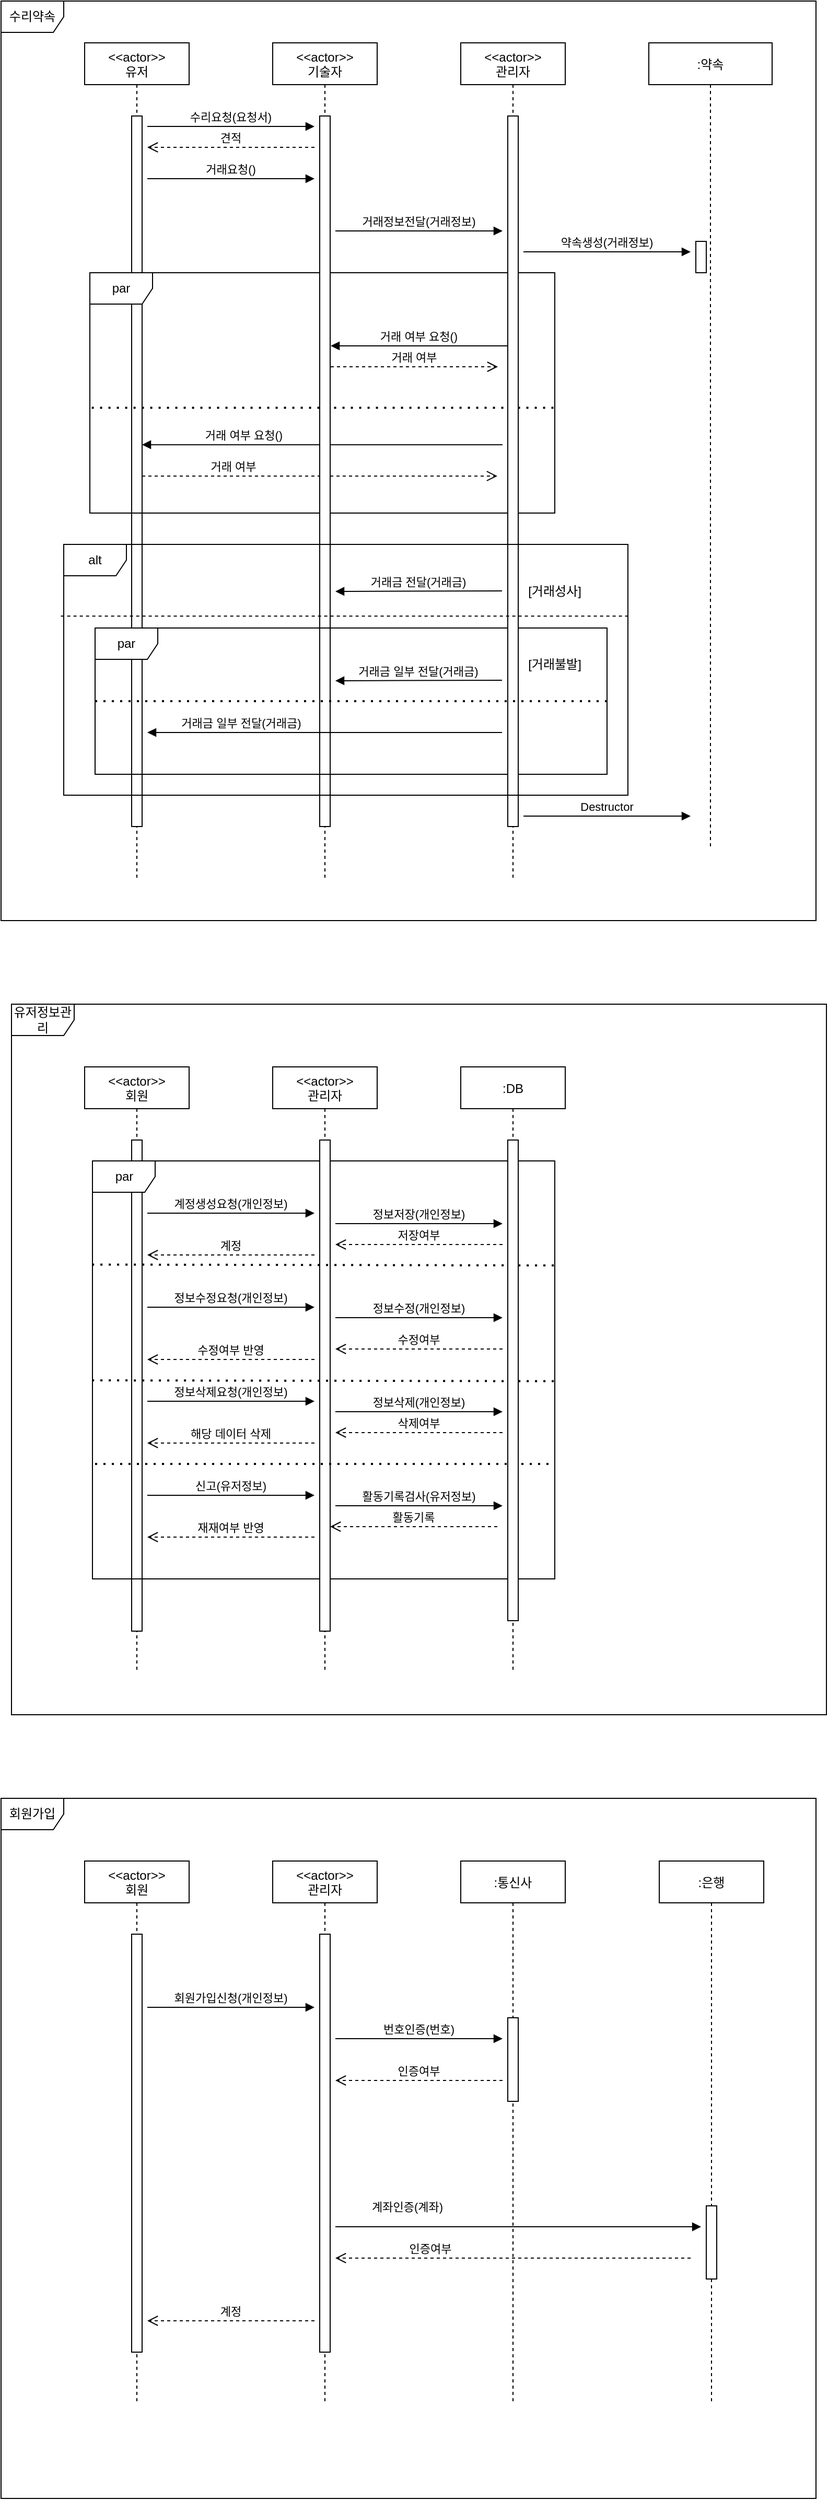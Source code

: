 <mxfile version="18.0.2" type="device"><diagram id="kgpKYQtTHZ0yAKxKKP6v" name="Page-1"><mxGraphModel dx="1421" dy="708" grid="1" gridSize="10" guides="1" tooltips="1" connect="1" arrows="1" fold="1" page="1" pageScale="1" pageWidth="850" pageHeight="1100" background="#FFFFFF" math="0" shadow="0"><root><mxCell id="0"/><mxCell id="1" parent="0"/><mxCell id="Zi-mt34cBFgiXNqnjZRn-52" value="유저정보관리" style="shape=umlFrame;whiteSpace=wrap;html=1;" parent="1" vertex="1"><mxGeometry x="50" y="1000" width="780" height="680" as="geometry"/></mxCell><mxCell id="Zi-mt34cBFgiXNqnjZRn-51" value="수리약속" style="shape=umlFrame;whiteSpace=wrap;html=1;" parent="1" vertex="1"><mxGeometry x="40" y="40" width="780" height="880" as="geometry"/></mxCell><mxCell id="3nuBFxr9cyL0pnOWT2aG-1" value="&lt;&lt;actor&gt;&gt;&#10;유저" style="shape=umlLifeline;perimeter=lifelinePerimeter;container=1;collapsible=0;recursiveResize=0;rounded=0;shadow=0;strokeWidth=1;size=40;" parent="1" vertex="1"><mxGeometry x="120" y="80" width="100" height="800" as="geometry"/></mxCell><mxCell id="3nuBFxr9cyL0pnOWT2aG-2" value="" style="points=[];perimeter=orthogonalPerimeter;rounded=0;shadow=0;strokeWidth=1;" parent="3nuBFxr9cyL0pnOWT2aG-1" vertex="1"><mxGeometry x="45" y="70" width="10" height="680" as="geometry"/></mxCell><mxCell id="Zi-mt34cBFgiXNqnjZRn-29" value="par" style="shape=umlFrame;whiteSpace=wrap;html=1;" parent="3nuBFxr9cyL0pnOWT2aG-1" vertex="1"><mxGeometry x="5" y="220" width="445" height="230" as="geometry"/></mxCell><mxCell id="Zi-mt34cBFgiXNqnjZRn-28" value="거래 여부" style="verticalAlign=bottom;endArrow=open;dashed=1;endSize=8;shadow=0;strokeWidth=1;" parent="3nuBFxr9cyL0pnOWT2aG-1" edge="1"><mxGeometry relative="1" as="geometry"><mxPoint x="395.5" y="310" as="targetPoint"/><mxPoint x="235.5" y="310" as="sourcePoint"/></mxGeometry></mxCell><mxCell id="Zi-mt34cBFgiXNqnjZRn-26" value="거래 여부 요청()" style="verticalAlign=bottom;endArrow=block;shadow=0;strokeWidth=1;" parent="3nuBFxr9cyL0pnOWT2aG-1" edge="1"><mxGeometry x="0.435" relative="1" as="geometry"><mxPoint x="400" y="384.58" as="sourcePoint"/><mxPoint x="55" y="384.58" as="targetPoint"/><mxPoint as="offset"/></mxGeometry></mxCell><mxCell id="Zi-mt34cBFgiXNqnjZRn-27" value="거래 여부" style="verticalAlign=bottom;endArrow=open;dashed=1;endSize=8;shadow=0;strokeWidth=1;" parent="3nuBFxr9cyL0pnOWT2aG-1" edge="1"><mxGeometry x="-0.485" relative="1" as="geometry"><mxPoint x="395" y="414.58" as="targetPoint"/><mxPoint x="55" y="414.58" as="sourcePoint"/><mxPoint as="offset"/></mxGeometry></mxCell><mxCell id="4WxoPCdXorMz3SDdaAFX-8" value="" style="endArrow=none;dashed=1;html=1;dashPattern=1 3;strokeWidth=2;rounded=0;exitX=0.004;exitY=0.562;exitDx=0;exitDy=0;exitPerimeter=0;entryX=1;entryY=0.562;entryDx=0;entryDy=0;entryPerimeter=0;" parent="3nuBFxr9cyL0pnOWT2aG-1" source="Zi-mt34cBFgiXNqnjZRn-29" target="Zi-mt34cBFgiXNqnjZRn-29" edge="1"><mxGeometry width="50" height="50" relative="1" as="geometry"><mxPoint x="220" y="320" as="sourcePoint"/><mxPoint x="270" y="270" as="targetPoint"/></mxGeometry></mxCell><mxCell id="3nuBFxr9cyL0pnOWT2aG-5" value="&lt;&lt;actor&gt;&gt;&#10;기술자" style="shape=umlLifeline;perimeter=lifelinePerimeter;container=1;collapsible=0;recursiveResize=0;rounded=0;shadow=0;strokeWidth=1;" parent="1" vertex="1"><mxGeometry x="300" y="80" width="100" height="800" as="geometry"/></mxCell><mxCell id="3nuBFxr9cyL0pnOWT2aG-6" value="" style="points=[];perimeter=orthogonalPerimeter;rounded=0;shadow=0;strokeWidth=1;" parent="3nuBFxr9cyL0pnOWT2aG-5" vertex="1"><mxGeometry x="45" y="70" width="10" height="680" as="geometry"/></mxCell><mxCell id="Zi-mt34cBFgiXNqnjZRn-42" value="par" style="shape=umlFrame;whiteSpace=wrap;html=1;" parent="3nuBFxr9cyL0pnOWT2aG-5" vertex="1"><mxGeometry x="-170" y="560" width="490" height="140" as="geometry"/></mxCell><mxCell id="Zi-mt34cBFgiXNqnjZRn-6" value="&lt;&lt;actor&gt;&gt;&#10;관리자" style="shape=umlLifeline;perimeter=lifelinePerimeter;container=1;collapsible=0;recursiveResize=0;rounded=0;shadow=0;strokeWidth=1;" parent="1" vertex="1"><mxGeometry x="480" y="80" width="100" height="800" as="geometry"/></mxCell><mxCell id="Zi-mt34cBFgiXNqnjZRn-7" value="" style="points=[];perimeter=orthogonalPerimeter;rounded=0;shadow=0;strokeWidth=1;" parent="Zi-mt34cBFgiXNqnjZRn-6" vertex="1"><mxGeometry x="45" y="70" width="10" height="680" as="geometry"/></mxCell><mxCell id="Zi-mt34cBFgiXNqnjZRn-36" value="[거래성사]" style="text;html=1;strokeColor=none;fillColor=none;align=center;verticalAlign=middle;whiteSpace=wrap;rounded=0;" parent="Zi-mt34cBFgiXNqnjZRn-6" vertex="1"><mxGeometry x="60" y="510" width="60" height="30" as="geometry"/></mxCell><mxCell id="Zi-mt34cBFgiXNqnjZRn-37" value="[거래불발]" style="text;html=1;strokeColor=none;fillColor=none;align=center;verticalAlign=middle;whiteSpace=wrap;rounded=0;" parent="Zi-mt34cBFgiXNqnjZRn-6" vertex="1"><mxGeometry x="60" y="580" width="60" height="30" as="geometry"/></mxCell><mxCell id="Zi-mt34cBFgiXNqnjZRn-39" value="거래금 전달(거래금)" style="verticalAlign=bottom;endArrow=block;shadow=0;strokeWidth=1;" parent="Zi-mt34cBFgiXNqnjZRn-6" edge="1"><mxGeometry relative="1" as="geometry"><mxPoint x="39.5" y="524.5" as="sourcePoint"/><mxPoint x="-120" y="525" as="targetPoint"/></mxGeometry></mxCell><mxCell id="4WxoPCdXorMz3SDdaAFX-9" value="" style="endArrow=none;dashed=1;html=1;rounded=0;exitX=-0.005;exitY=0.286;exitDx=0;exitDy=0;exitPerimeter=0;entryX=1.003;entryY=0.286;entryDx=0;entryDy=0;entryPerimeter=0;" parent="Zi-mt34cBFgiXNqnjZRn-6" edge="1"><mxGeometry width="50" height="50" relative="1" as="geometry"><mxPoint x="-382.7" y="548.64" as="sourcePoint"/><mxPoint x="161.62" y="548.64" as="targetPoint"/></mxGeometry></mxCell><mxCell id="Zi-mt34cBFgiXNqnjZRn-40" value="거래금 일부 전달(거래금)" style="verticalAlign=bottom;endArrow=block;shadow=0;strokeWidth=1;" parent="Zi-mt34cBFgiXNqnjZRn-6" edge="1"><mxGeometry relative="1" as="geometry"><mxPoint x="39.5" y="610" as="sourcePoint"/><mxPoint x="-120" y="610.5" as="targetPoint"/></mxGeometry></mxCell><mxCell id="FHtl1RlWXGLm3EjtKOJz-2" value="" style="endArrow=none;dashed=1;html=1;dashPattern=1 3;strokeWidth=2;rounded=0;exitX=0.004;exitY=0.562;exitDx=0;exitDy=0;exitPerimeter=0;" edge="1" parent="Zi-mt34cBFgiXNqnjZRn-6" target="Zi-mt34cBFgiXNqnjZRn-42"><mxGeometry width="50" height="50" relative="1" as="geometry"><mxPoint x="-350" y="630" as="sourcePoint"/><mxPoint x="93.22" y="630" as="targetPoint"/><Array as="points"><mxPoint x="140" y="630"/></Array></mxGeometry></mxCell><mxCell id="Zi-mt34cBFgiXNqnjZRn-8" value=":약속" style="shape=umlLifeline;perimeter=lifelinePerimeter;container=1;collapsible=0;recursiveResize=0;rounded=0;shadow=0;strokeWidth=1;" parent="1" vertex="1"><mxGeometry x="660" y="80" width="118" height="770" as="geometry"/></mxCell><mxCell id="Zi-mt34cBFgiXNqnjZRn-9" value="" style="points=[];perimeter=orthogonalPerimeter;rounded=0;shadow=0;strokeWidth=1;" parent="Zi-mt34cBFgiXNqnjZRn-8" vertex="1"><mxGeometry x="45" y="190" width="10" height="30" as="geometry"/></mxCell><mxCell id="Zi-mt34cBFgiXNqnjZRn-50" value="" style="shape=image;html=1;verticalAlign=top;verticalLabelPosition=bottom;labelBackgroundColor=#ffffff;imageAspect=0;aspect=fixed;image=https://cdn0.iconfinder.com/data/icons/elasto-online-store/26/00-ELASTOFONT-STORE-READY_close-128.png;" parent="Zi-mt34cBFgiXNqnjZRn-8" vertex="1"><mxGeometry x="34" y="750" width="50" height="50" as="geometry"/></mxCell><mxCell id="Zi-mt34cBFgiXNqnjZRn-19" value="거래요청()" style="verticalAlign=bottom;endArrow=block;entryX=0;entryY=0;shadow=0;strokeWidth=1;" parent="1" edge="1"><mxGeometry relative="1" as="geometry"><mxPoint x="180" y="210.0" as="sourcePoint"/><mxPoint x="340" y="210.0" as="targetPoint"/></mxGeometry></mxCell><mxCell id="Zi-mt34cBFgiXNqnjZRn-20" value="약속생성(거래정보)" style="verticalAlign=bottom;endArrow=block;entryX=0;entryY=0;shadow=0;strokeWidth=1;" parent="1" edge="1"><mxGeometry relative="1" as="geometry"><mxPoint x="540" y="280.0" as="sourcePoint"/><mxPoint x="700" y="280.0" as="targetPoint"/></mxGeometry></mxCell><mxCell id="Zi-mt34cBFgiXNqnjZRn-21" value="수리요청(요청서)" style="verticalAlign=bottom;endArrow=block;entryX=0;entryY=0;shadow=0;strokeWidth=1;" parent="1" edge="1"><mxGeometry relative="1" as="geometry"><mxPoint x="180" y="160" as="sourcePoint"/><mxPoint x="340" y="160.0" as="targetPoint"/></mxGeometry></mxCell><mxCell id="Zi-mt34cBFgiXNqnjZRn-22" value="견적" style="verticalAlign=bottom;endArrow=open;dashed=1;endSize=8;exitX=0;exitY=0.95;shadow=0;strokeWidth=1;" parent="1" edge="1"><mxGeometry relative="1" as="geometry"><mxPoint x="180" y="180" as="targetPoint"/><mxPoint x="340" y="180.0" as="sourcePoint"/></mxGeometry></mxCell><mxCell id="Zi-mt34cBFgiXNqnjZRn-25" value="거래 여부 요청()" style="verticalAlign=bottom;endArrow=block;entryX=0;entryY=0;shadow=0;strokeWidth=1;" parent="1" edge="1"><mxGeometry relative="1" as="geometry"><mxPoint x="525" y="370.0" as="sourcePoint"/><mxPoint x="355.5" y="370.0" as="targetPoint"/></mxGeometry></mxCell><mxCell id="Zi-mt34cBFgiXNqnjZRn-41" value="거래금 일부 전달(거래금)" style="verticalAlign=bottom;endArrow=block;shadow=0;strokeWidth=1;" parent="1" edge="1"><mxGeometry x="0.47" relative="1" as="geometry"><mxPoint x="519.5" y="740" as="sourcePoint"/><mxPoint x="180" y="740" as="targetPoint"/><mxPoint as="offset"/></mxGeometry></mxCell><mxCell id="Zi-mt34cBFgiXNqnjZRn-53" value="&lt;&lt;actor&gt;&gt;&#10;회원" style="shape=umlLifeline;perimeter=lifelinePerimeter;container=1;collapsible=0;recursiveResize=0;rounded=0;shadow=0;strokeWidth=1;size=40;" parent="1" vertex="1"><mxGeometry x="120" y="1060" width="100" height="580" as="geometry"/></mxCell><mxCell id="Zi-mt34cBFgiXNqnjZRn-54" value="" style="points=[];perimeter=orthogonalPerimeter;rounded=0;shadow=0;strokeWidth=1;" parent="Zi-mt34cBFgiXNqnjZRn-53" vertex="1"><mxGeometry x="45" y="70" width="10" height="470" as="geometry"/></mxCell><mxCell id="Zi-mt34cBFgiXNqnjZRn-65" value="&lt;&lt;actor&gt;&gt;&#10;관리자" style="shape=umlLifeline;perimeter=lifelinePerimeter;container=1;collapsible=0;recursiveResize=0;rounded=0;shadow=0;strokeWidth=1;" parent="1" vertex="1"><mxGeometry x="300" y="1060" width="100" height="580" as="geometry"/></mxCell><mxCell id="4WxoPCdXorMz3SDdaAFX-1" value="par" style="shape=umlFrame;whiteSpace=wrap;html=1;" parent="Zi-mt34cBFgiXNqnjZRn-65" vertex="1"><mxGeometry x="-172.5" y="90" width="442.5" height="400" as="geometry"/></mxCell><mxCell id="Zi-mt34cBFgiXNqnjZRn-66" value="" style="points=[];perimeter=orthogonalPerimeter;rounded=0;shadow=0;strokeWidth=1;" parent="Zi-mt34cBFgiXNqnjZRn-65" vertex="1"><mxGeometry x="45" y="70" width="10" height="470" as="geometry"/></mxCell><mxCell id="Zi-mt34cBFgiXNqnjZRn-91" value="계정" style="verticalAlign=bottom;endArrow=open;dashed=1;endSize=8;exitX=0;exitY=0.95;shadow=0;strokeWidth=1;" parent="Zi-mt34cBFgiXNqnjZRn-65" edge="1"><mxGeometry relative="1" as="geometry"><mxPoint x="-120" y="180" as="targetPoint"/><mxPoint x="40" y="180" as="sourcePoint"/></mxGeometry></mxCell><mxCell id="Zi-mt34cBFgiXNqnjZRn-113" value="정보삭제(개인정보)" style="verticalAlign=bottom;endArrow=block;entryX=0;entryY=0;shadow=0;strokeWidth=1;" parent="Zi-mt34cBFgiXNqnjZRn-65" edge="1"><mxGeometry relative="1" as="geometry"><mxPoint x="60" y="330" as="sourcePoint"/><mxPoint x="220" y="330" as="targetPoint"/></mxGeometry></mxCell><mxCell id="Zi-mt34cBFgiXNqnjZRn-114" value="삭제여부" style="verticalAlign=bottom;endArrow=open;dashed=1;endSize=8;exitX=0;exitY=0.95;shadow=0;strokeWidth=1;" parent="Zi-mt34cBFgiXNqnjZRn-65" edge="1"><mxGeometry relative="1" as="geometry"><mxPoint x="60" y="350" as="targetPoint"/><mxPoint x="220" y="350" as="sourcePoint"/></mxGeometry></mxCell><mxCell id="Zi-mt34cBFgiXNqnjZRn-117" value="활동기록검사(유저정보)" style="verticalAlign=bottom;endArrow=block;entryX=0;entryY=0;shadow=0;strokeWidth=1;" parent="Zi-mt34cBFgiXNqnjZRn-65" edge="1"><mxGeometry relative="1" as="geometry"><mxPoint x="60" y="420" as="sourcePoint"/><mxPoint x="220" y="420" as="targetPoint"/></mxGeometry></mxCell><mxCell id="Zi-mt34cBFgiXNqnjZRn-118" value="활동기록" style="verticalAlign=bottom;endArrow=open;dashed=1;endSize=8;exitX=0;exitY=0.95;shadow=0;strokeWidth=1;" parent="Zi-mt34cBFgiXNqnjZRn-65" edge="1"><mxGeometry relative="1" as="geometry"><mxPoint x="55" y="440" as="targetPoint"/><mxPoint x="215" y="440" as="sourcePoint"/></mxGeometry></mxCell><mxCell id="4WxoPCdXorMz3SDdaAFX-3" value="" style="endArrow=none;dashed=1;html=1;dashPattern=1 3;strokeWidth=2;rounded=0;exitX=-0.001;exitY=0.248;exitDx=0;exitDy=0;exitPerimeter=0;" parent="Zi-mt34cBFgiXNqnjZRn-65" source="4WxoPCdXorMz3SDdaAFX-1" edge="1"><mxGeometry width="50" height="50" relative="1" as="geometry"><mxPoint x="-40" y="280" as="sourcePoint"/><mxPoint x="270" y="190" as="targetPoint"/></mxGeometry></mxCell><mxCell id="4WxoPCdXorMz3SDdaAFX-6" value="" style="endArrow=none;dashed=1;html=1;dashPattern=1 3;strokeWidth=2;rounded=0;exitX=-0.001;exitY=0.248;exitDx=0;exitDy=0;exitPerimeter=0;" parent="Zi-mt34cBFgiXNqnjZRn-65" edge="1"><mxGeometry width="50" height="50" relative="1" as="geometry"><mxPoint x="-172.942" y="300" as="sourcePoint"/><mxPoint x="270" y="300.8" as="targetPoint"/></mxGeometry></mxCell><mxCell id="4WxoPCdXorMz3SDdaAFX-7" value="" style="endArrow=none;dashed=1;html=1;dashPattern=1 3;strokeWidth=2;rounded=0;" parent="Zi-mt34cBFgiXNqnjZRn-65" edge="1"><mxGeometry width="50" height="50" relative="1" as="geometry"><mxPoint x="-170" y="380" as="sourcePoint"/><mxPoint x="270" y="380" as="targetPoint"/></mxGeometry></mxCell><mxCell id="Zi-mt34cBFgiXNqnjZRn-80" value=":DB" style="shape=umlLifeline;perimeter=lifelinePerimeter;container=1;collapsible=0;recursiveResize=0;rounded=0;shadow=0;strokeWidth=1;" parent="1" vertex="1"><mxGeometry x="480" y="1060" width="100" height="580" as="geometry"/></mxCell><mxCell id="Zi-mt34cBFgiXNqnjZRn-81" value="" style="points=[];perimeter=orthogonalPerimeter;rounded=0;shadow=0;strokeWidth=1;" parent="Zi-mt34cBFgiXNqnjZRn-80" vertex="1"><mxGeometry x="45" y="70" width="10" height="460" as="geometry"/></mxCell><mxCell id="Zi-mt34cBFgiXNqnjZRn-88" value="계정생성요청(개인정보)" style="verticalAlign=bottom;endArrow=block;entryX=0;entryY=0;shadow=0;strokeWidth=1;" parent="1" edge="1"><mxGeometry relative="1" as="geometry"><mxPoint x="180" y="1200" as="sourcePoint"/><mxPoint x="340" y="1200" as="targetPoint"/></mxGeometry></mxCell><mxCell id="Zi-mt34cBFgiXNqnjZRn-94" value="정보저장(개인정보)" style="verticalAlign=bottom;endArrow=block;entryX=0;entryY=0;shadow=0;strokeWidth=1;" parent="1" edge="1"><mxGeometry relative="1" as="geometry"><mxPoint x="360" y="1210" as="sourcePoint"/><mxPoint x="520" y="1210" as="targetPoint"/></mxGeometry></mxCell><mxCell id="Zi-mt34cBFgiXNqnjZRn-97" value="정보수정요청(개인정보)" style="verticalAlign=bottom;endArrow=block;entryX=0;entryY=0;shadow=0;strokeWidth=1;" parent="1" edge="1"><mxGeometry relative="1" as="geometry"><mxPoint x="180" y="1290" as="sourcePoint"/><mxPoint x="340" y="1290" as="targetPoint"/></mxGeometry></mxCell><mxCell id="Zi-mt34cBFgiXNqnjZRn-99" value="정보수정(개인정보)" style="verticalAlign=bottom;endArrow=block;entryX=0;entryY=0;shadow=0;strokeWidth=1;" parent="1" edge="1"><mxGeometry relative="1" as="geometry"><mxPoint x="360" y="1300" as="sourcePoint"/><mxPoint x="520" y="1300" as="targetPoint"/></mxGeometry></mxCell><mxCell id="Zi-mt34cBFgiXNqnjZRn-110" value="수정여부 반영" style="verticalAlign=bottom;endArrow=open;dashed=1;endSize=8;exitX=0;exitY=0.95;shadow=0;strokeWidth=1;" parent="1" edge="1"><mxGeometry relative="1" as="geometry"><mxPoint x="180" y="1340" as="targetPoint"/><mxPoint x="340" y="1340" as="sourcePoint"/></mxGeometry></mxCell><mxCell id="Zi-mt34cBFgiXNqnjZRn-111" value="정보삭제요청(개인정보)" style="verticalAlign=bottom;endArrow=block;entryX=0;entryY=0;shadow=0;strokeWidth=1;" parent="1" edge="1"><mxGeometry relative="1" as="geometry"><mxPoint x="180" y="1380" as="sourcePoint"/><mxPoint x="340" y="1380" as="targetPoint"/></mxGeometry></mxCell><mxCell id="Zi-mt34cBFgiXNqnjZRn-115" value="해당 데이터 삭제" style="verticalAlign=bottom;endArrow=open;dashed=1;endSize=8;exitX=0;exitY=0.95;shadow=0;strokeWidth=1;" parent="1" edge="1"><mxGeometry relative="1" as="geometry"><mxPoint x="180" y="1420" as="targetPoint"/><mxPoint x="340" y="1420" as="sourcePoint"/></mxGeometry></mxCell><mxCell id="Zi-mt34cBFgiXNqnjZRn-116" value="신고(유저정보)" style="verticalAlign=bottom;endArrow=block;entryX=0;entryY=0;shadow=0;strokeWidth=1;" parent="1" edge="1"><mxGeometry relative="1" as="geometry"><mxPoint x="180" y="1470" as="sourcePoint"/><mxPoint x="340" y="1470" as="targetPoint"/></mxGeometry></mxCell><mxCell id="Zi-mt34cBFgiXNqnjZRn-120" value="저장여부" style="verticalAlign=bottom;endArrow=open;dashed=1;endSize=8;exitX=0;exitY=0.95;shadow=0;strokeWidth=1;" parent="1" edge="1"><mxGeometry relative="1" as="geometry"><mxPoint x="360" y="1230" as="targetPoint"/><mxPoint x="520" y="1230" as="sourcePoint"/></mxGeometry></mxCell><mxCell id="Zi-mt34cBFgiXNqnjZRn-121" value="수정여부" style="verticalAlign=bottom;endArrow=open;dashed=1;endSize=8;exitX=0;exitY=0.95;shadow=0;strokeWidth=1;" parent="1" edge="1"><mxGeometry relative="1" as="geometry"><mxPoint x="360" y="1330" as="targetPoint"/><mxPoint x="520" y="1330" as="sourcePoint"/></mxGeometry></mxCell><mxCell id="Zi-mt34cBFgiXNqnjZRn-123" value="회원가입" style="shape=umlFrame;whiteSpace=wrap;html=1;" parent="1" vertex="1"><mxGeometry x="40" y="1760" width="780" height="670" as="geometry"/></mxCell><mxCell id="Zi-mt34cBFgiXNqnjZRn-124" value="&lt;&lt;actor&gt;&gt;&#10;회원" style="shape=umlLifeline;perimeter=lifelinePerimeter;container=1;collapsible=0;recursiveResize=0;rounded=0;shadow=0;strokeWidth=1;size=40;" parent="1" vertex="1"><mxGeometry x="120" y="1820" width="100" height="520" as="geometry"/></mxCell><mxCell id="Zi-mt34cBFgiXNqnjZRn-125" value="" style="points=[];perimeter=orthogonalPerimeter;rounded=0;shadow=0;strokeWidth=1;" parent="Zi-mt34cBFgiXNqnjZRn-124" vertex="1"><mxGeometry x="45" y="70" width="10" height="400" as="geometry"/></mxCell><mxCell id="Zi-mt34cBFgiXNqnjZRn-126" value="&lt;&lt;actor&gt;&gt;&#10;관리자" style="shape=umlLifeline;perimeter=lifelinePerimeter;container=1;collapsible=0;recursiveResize=0;rounded=0;shadow=0;strokeWidth=1;" parent="1" vertex="1"><mxGeometry x="300" y="1820" width="100" height="520" as="geometry"/></mxCell><mxCell id="Zi-mt34cBFgiXNqnjZRn-127" value="" style="points=[];perimeter=orthogonalPerimeter;rounded=0;shadow=0;strokeWidth=1;" parent="Zi-mt34cBFgiXNqnjZRn-126" vertex="1"><mxGeometry x="45" y="70" width="10" height="400" as="geometry"/></mxCell><mxCell id="Zi-mt34cBFgiXNqnjZRn-129" value=":통신사" style="shape=umlLifeline;perimeter=lifelinePerimeter;container=1;collapsible=0;recursiveResize=0;rounded=0;shadow=0;strokeWidth=1;" parent="1" vertex="1"><mxGeometry x="480" y="1820" width="100" height="520" as="geometry"/></mxCell><mxCell id="Zi-mt34cBFgiXNqnjZRn-130" value="" style="points=[];perimeter=orthogonalPerimeter;rounded=0;shadow=0;strokeWidth=1;" parent="Zi-mt34cBFgiXNqnjZRn-129" vertex="1"><mxGeometry x="45" y="150" width="10" height="80" as="geometry"/></mxCell><mxCell id="Zi-mt34cBFgiXNqnjZRn-131" value="회원가입신청(개인정보)" style="verticalAlign=bottom;endArrow=block;entryX=0;entryY=0;shadow=0;strokeWidth=1;" parent="1" edge="1"><mxGeometry relative="1" as="geometry"><mxPoint x="180" y="1960" as="sourcePoint"/><mxPoint x="340" y="1960" as="targetPoint"/></mxGeometry></mxCell><mxCell id="Zi-mt34cBFgiXNqnjZRn-132" value="번호인증(번호)" style="verticalAlign=bottom;endArrow=block;entryX=0;entryY=0;shadow=0;strokeWidth=1;" parent="1" edge="1"><mxGeometry relative="1" as="geometry"><mxPoint x="360" y="1990" as="sourcePoint"/><mxPoint x="520" y="1990" as="targetPoint"/></mxGeometry></mxCell><mxCell id="Zi-mt34cBFgiXNqnjZRn-144" value="인증여부" style="verticalAlign=bottom;endArrow=open;dashed=1;endSize=8;exitX=0;exitY=0.95;shadow=0;strokeWidth=1;" parent="1" edge="1"><mxGeometry relative="1" as="geometry"><mxPoint x="360" y="2030" as="targetPoint"/><mxPoint x="520" y="2030" as="sourcePoint"/></mxGeometry></mxCell><mxCell id="Zi-mt34cBFgiXNqnjZRn-145" value="인증여부" style="verticalAlign=bottom;endArrow=open;dashed=1;endSize=8;shadow=0;strokeWidth=1;" parent="1" edge="1"><mxGeometry x="0.471" relative="1" as="geometry"><mxPoint x="360" y="2200" as="targetPoint"/><mxPoint x="700" y="2200" as="sourcePoint"/><mxPoint x="1" as="offset"/></mxGeometry></mxCell><mxCell id="Zi-mt34cBFgiXNqnjZRn-146" value=":은행" style="shape=umlLifeline;perimeter=lifelinePerimeter;container=1;collapsible=0;recursiveResize=0;rounded=0;shadow=0;strokeWidth=1;" parent="1" vertex="1"><mxGeometry x="670" y="1820" width="100" height="520" as="geometry"/></mxCell><mxCell id="Zi-mt34cBFgiXNqnjZRn-147" value="" style="points=[];perimeter=orthogonalPerimeter;rounded=0;shadow=0;strokeWidth=1;" parent="Zi-mt34cBFgiXNqnjZRn-146" vertex="1"><mxGeometry x="45" y="330" width="10" height="70" as="geometry"/></mxCell><mxCell id="Zi-mt34cBFgiXNqnjZRn-152" value="계좌인증(계좌)" style="verticalAlign=bottom;endArrow=block;entryX=0.859;entryY=0.612;shadow=0;strokeWidth=1;entryDx=0;entryDy=0;entryPerimeter=0;" parent="1" target="Zi-mt34cBFgiXNqnjZRn-123" edge="1"><mxGeometry x="-0.6" y="10" relative="1" as="geometry"><mxPoint x="360" y="2170" as="sourcePoint"/><mxPoint x="520" y="2170" as="targetPoint"/><mxPoint x="-1" as="offset"/></mxGeometry></mxCell><mxCell id="Zi-mt34cBFgiXNqnjZRn-154" value="계정" style="verticalAlign=bottom;endArrow=open;dashed=1;endSize=8;exitX=0;exitY=0.95;shadow=0;strokeWidth=1;" parent="1" edge="1"><mxGeometry relative="1" as="geometry"><mxPoint x="180" y="2260" as="targetPoint"/><mxPoint x="340" y="2260" as="sourcePoint"/></mxGeometry></mxCell><mxCell id="Zi-mt34cBFgiXNqnjZRn-155" value="거래정보전달(거래정보)" style="verticalAlign=bottom;endArrow=block;entryX=0;entryY=0;shadow=0;strokeWidth=1;" parent="1" edge="1"><mxGeometry relative="1" as="geometry"><mxPoint x="360" y="260" as="sourcePoint"/><mxPoint x="520" y="260" as="targetPoint"/></mxGeometry></mxCell><mxCell id="Zi-mt34cBFgiXNqnjZRn-119" value="재재여부 반영" style="verticalAlign=bottom;endArrow=open;dashed=1;endSize=8;exitX=0;exitY=0.95;shadow=0;strokeWidth=1;" parent="1" edge="1"><mxGeometry relative="1" as="geometry"><mxPoint x="180" y="1510" as="targetPoint"/><mxPoint x="340" y="1510" as="sourcePoint"/></mxGeometry></mxCell><mxCell id="4WxoPCdXorMz3SDdaAFX-10" value="Destructor" style="verticalAlign=bottom;endArrow=block;entryX=0;entryY=0;shadow=0;strokeWidth=1;" parent="1" edge="1"><mxGeometry relative="1" as="geometry"><mxPoint x="540.0" y="820" as="sourcePoint"/><mxPoint x="700" y="820" as="targetPoint"/></mxGeometry></mxCell><mxCell id="FHtl1RlWXGLm3EjtKOJz-3" value="alt" style="shape=umlFrame;whiteSpace=wrap;html=1;" vertex="1" parent="1"><mxGeometry x="100" y="560" width="540" height="240" as="geometry"/></mxCell></root></mxGraphModel></diagram></mxfile>